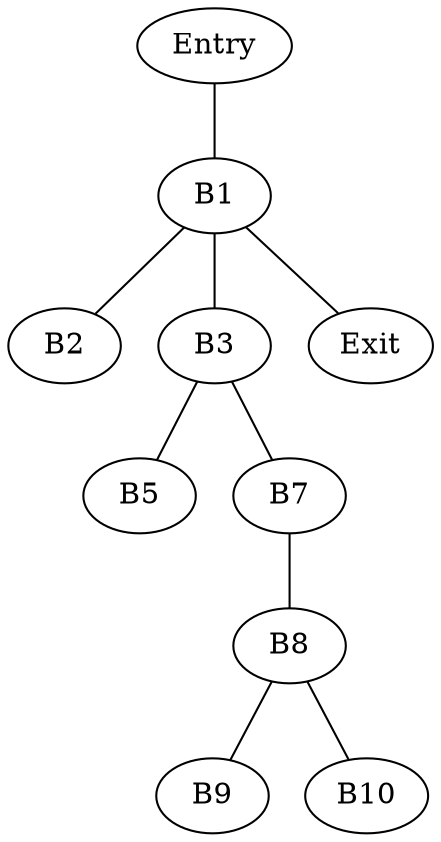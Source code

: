 graph DominatorTree {
    Entry -- B1;
    B1 -- B2;
    B1 -- B3;
    B1 -- Exit;
    B3 -- B5;
    B3 -- B7;
    B7 -- B8;
    B8 -- B9;
    B8 -- B10;
}
